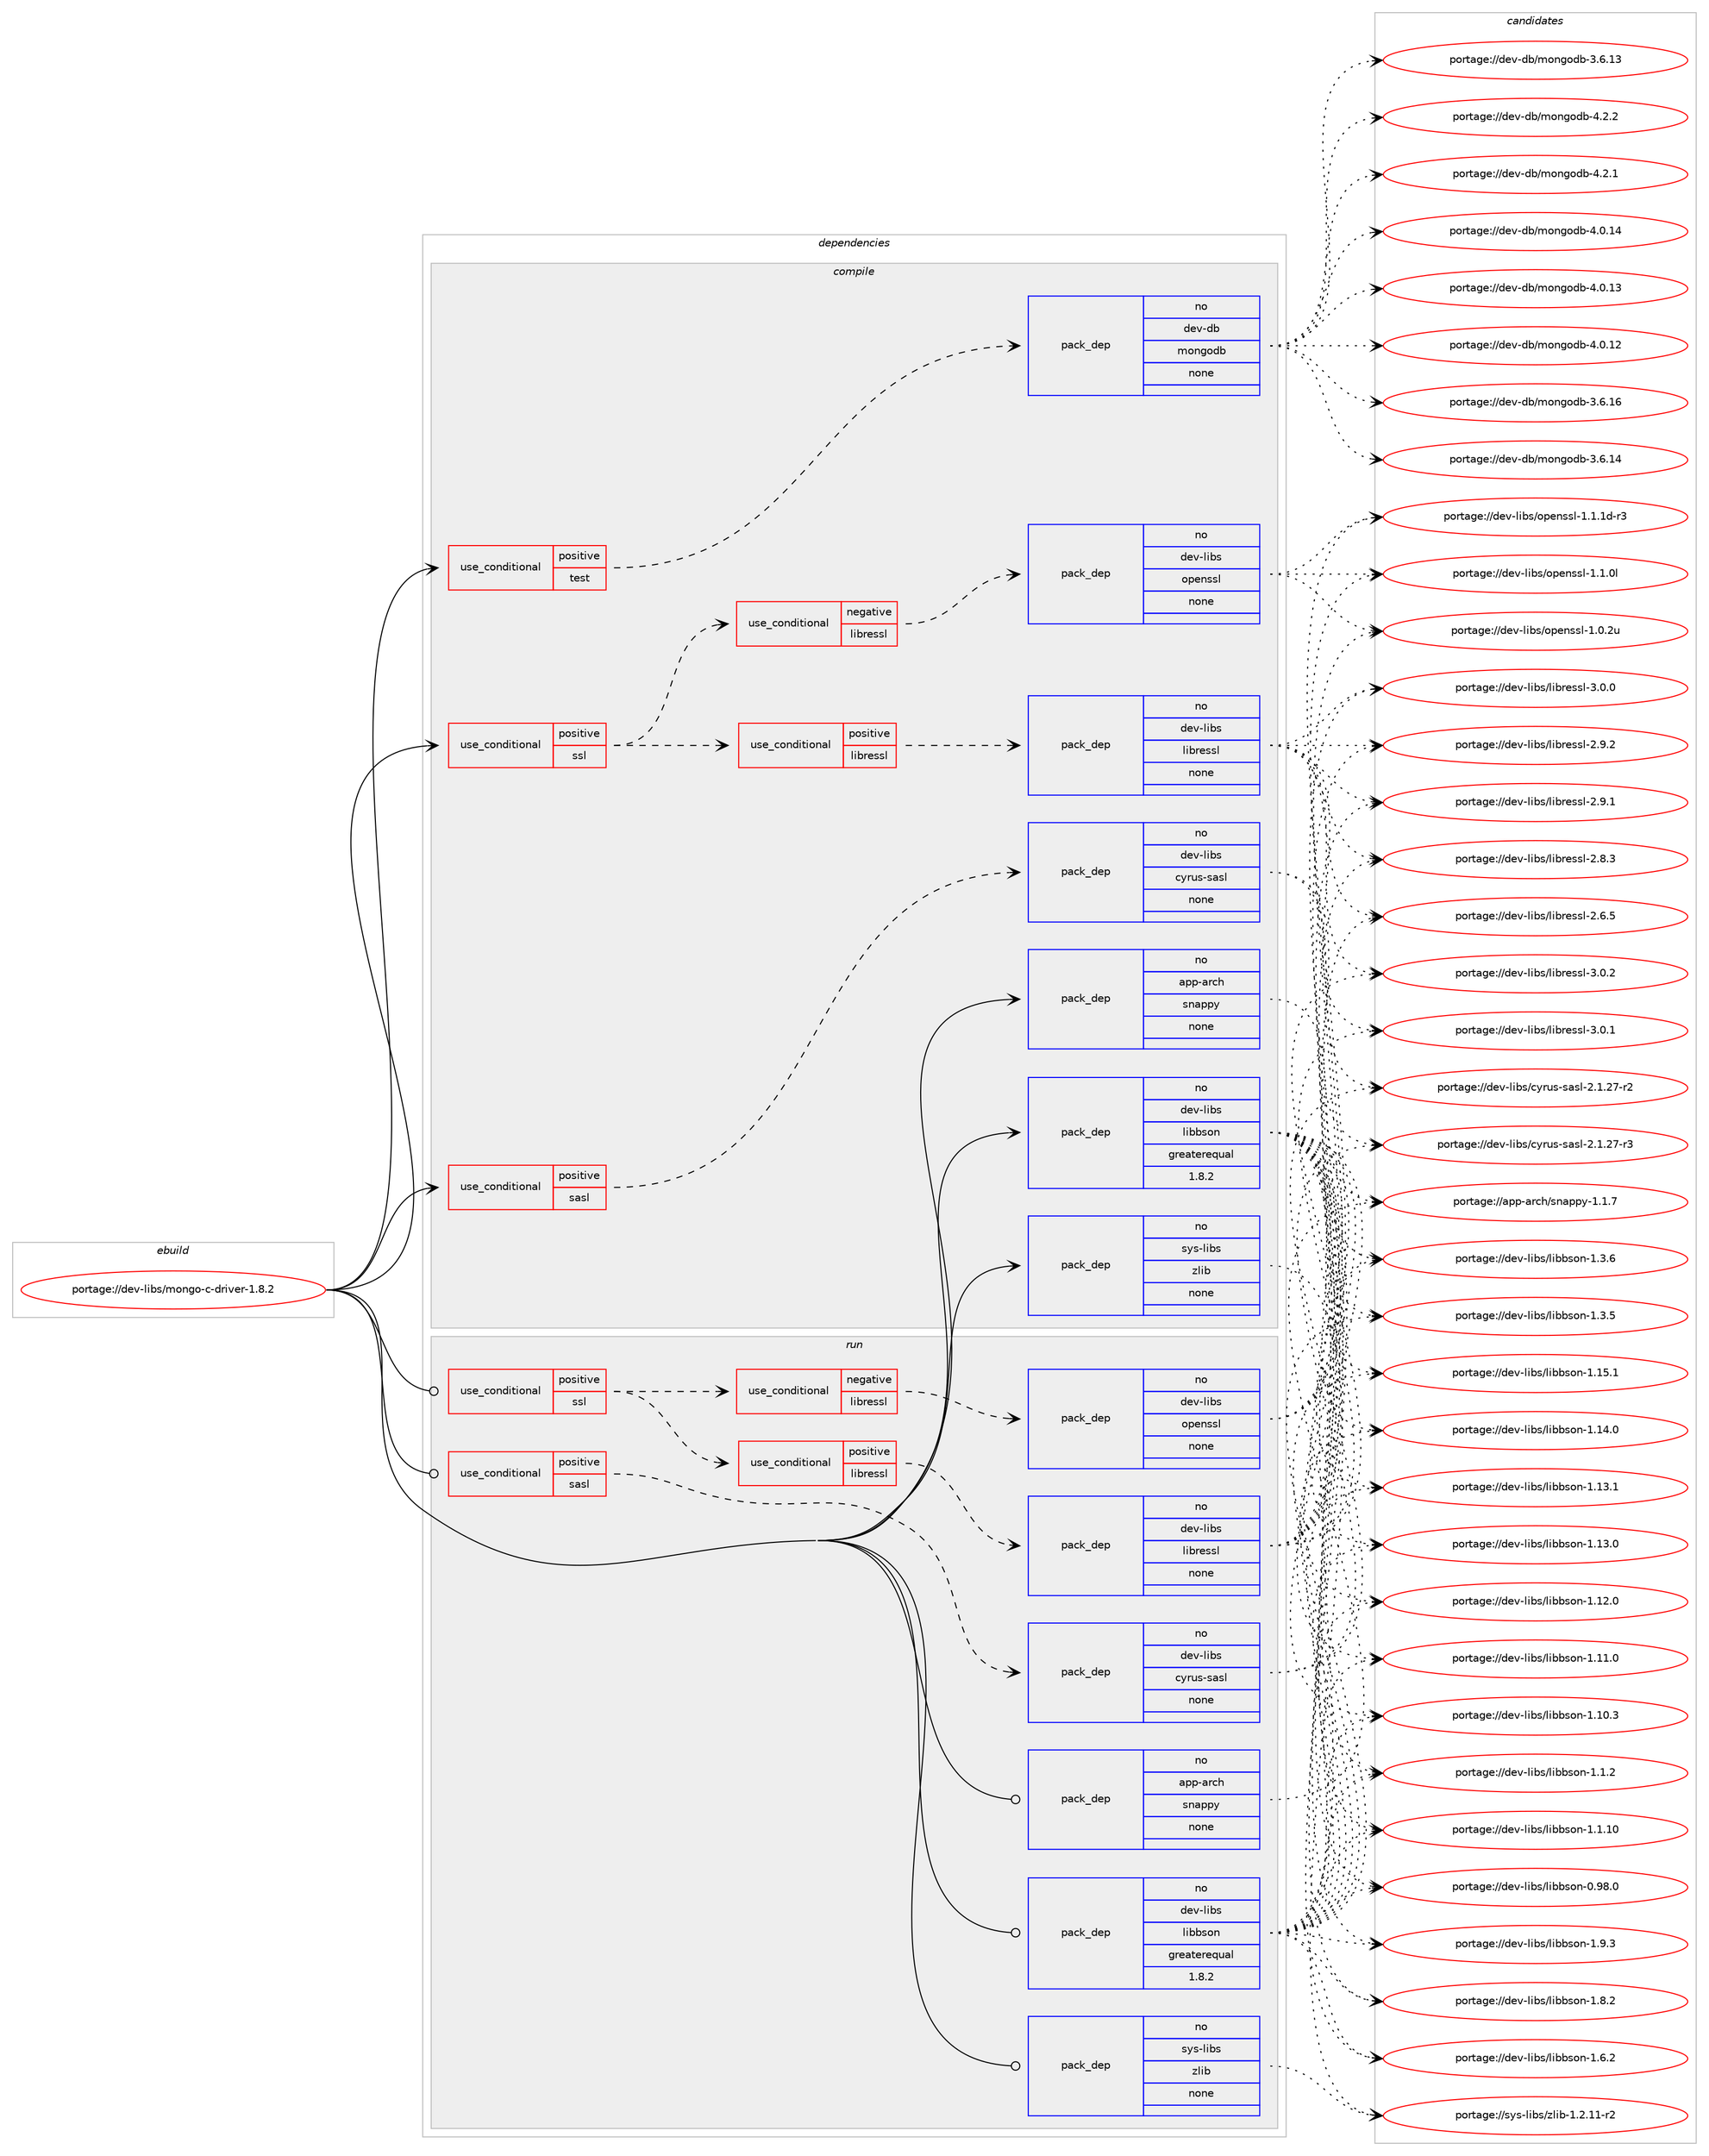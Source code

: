 digraph prolog {

# *************
# Graph options
# *************

newrank=true;
concentrate=true;
compound=true;
graph [rankdir=LR,fontname=Helvetica,fontsize=10,ranksep=1.5];#, ranksep=2.5, nodesep=0.2];
edge  [arrowhead=vee];
node  [fontname=Helvetica,fontsize=10];

# **********
# The ebuild
# **********

subgraph cluster_leftcol {
color=gray;
label=<<i>ebuild</i>>;
id [label="portage://dev-libs/mongo-c-driver-1.8.2", color=red, width=4, href="../dev-libs/mongo-c-driver-1.8.2.svg"];
}

# ****************
# The dependencies
# ****************

subgraph cluster_midcol {
color=gray;
label=<<i>dependencies</i>>;
subgraph cluster_compile {
fillcolor="#eeeeee";
style=filled;
label=<<i>compile</i>>;
subgraph cond124330 {
dependency509145 [label=<<TABLE BORDER="0" CELLBORDER="1" CELLSPACING="0" CELLPADDING="4"><TR><TD ROWSPAN="3" CELLPADDING="10">use_conditional</TD></TR><TR><TD>positive</TD></TR><TR><TD>sasl</TD></TR></TABLE>>, shape=none, color=red];
subgraph pack379623 {
dependency509146 [label=<<TABLE BORDER="0" CELLBORDER="1" CELLSPACING="0" CELLPADDING="4" WIDTH="220"><TR><TD ROWSPAN="6" CELLPADDING="30">pack_dep</TD></TR><TR><TD WIDTH="110">no</TD></TR><TR><TD>dev-libs</TD></TR><TR><TD>cyrus-sasl</TD></TR><TR><TD>none</TD></TR><TR><TD></TD></TR></TABLE>>, shape=none, color=blue];
}
dependency509145:e -> dependency509146:w [weight=20,style="dashed",arrowhead="vee"];
}
id:e -> dependency509145:w [weight=20,style="solid",arrowhead="vee"];
subgraph cond124331 {
dependency509147 [label=<<TABLE BORDER="0" CELLBORDER="1" CELLSPACING="0" CELLPADDING="4"><TR><TD ROWSPAN="3" CELLPADDING="10">use_conditional</TD></TR><TR><TD>positive</TD></TR><TR><TD>ssl</TD></TR></TABLE>>, shape=none, color=red];
subgraph cond124332 {
dependency509148 [label=<<TABLE BORDER="0" CELLBORDER="1" CELLSPACING="0" CELLPADDING="4"><TR><TD ROWSPAN="3" CELLPADDING="10">use_conditional</TD></TR><TR><TD>negative</TD></TR><TR><TD>libressl</TD></TR></TABLE>>, shape=none, color=red];
subgraph pack379624 {
dependency509149 [label=<<TABLE BORDER="0" CELLBORDER="1" CELLSPACING="0" CELLPADDING="4" WIDTH="220"><TR><TD ROWSPAN="6" CELLPADDING="30">pack_dep</TD></TR><TR><TD WIDTH="110">no</TD></TR><TR><TD>dev-libs</TD></TR><TR><TD>openssl</TD></TR><TR><TD>none</TD></TR><TR><TD></TD></TR></TABLE>>, shape=none, color=blue];
}
dependency509148:e -> dependency509149:w [weight=20,style="dashed",arrowhead="vee"];
}
dependency509147:e -> dependency509148:w [weight=20,style="dashed",arrowhead="vee"];
subgraph cond124333 {
dependency509150 [label=<<TABLE BORDER="0" CELLBORDER="1" CELLSPACING="0" CELLPADDING="4"><TR><TD ROWSPAN="3" CELLPADDING="10">use_conditional</TD></TR><TR><TD>positive</TD></TR><TR><TD>libressl</TD></TR></TABLE>>, shape=none, color=red];
subgraph pack379625 {
dependency509151 [label=<<TABLE BORDER="0" CELLBORDER="1" CELLSPACING="0" CELLPADDING="4" WIDTH="220"><TR><TD ROWSPAN="6" CELLPADDING="30">pack_dep</TD></TR><TR><TD WIDTH="110">no</TD></TR><TR><TD>dev-libs</TD></TR><TR><TD>libressl</TD></TR><TR><TD>none</TD></TR><TR><TD></TD></TR></TABLE>>, shape=none, color=blue];
}
dependency509150:e -> dependency509151:w [weight=20,style="dashed",arrowhead="vee"];
}
dependency509147:e -> dependency509150:w [weight=20,style="dashed",arrowhead="vee"];
}
id:e -> dependency509147:w [weight=20,style="solid",arrowhead="vee"];
subgraph cond124334 {
dependency509152 [label=<<TABLE BORDER="0" CELLBORDER="1" CELLSPACING="0" CELLPADDING="4"><TR><TD ROWSPAN="3" CELLPADDING="10">use_conditional</TD></TR><TR><TD>positive</TD></TR><TR><TD>test</TD></TR></TABLE>>, shape=none, color=red];
subgraph pack379626 {
dependency509153 [label=<<TABLE BORDER="0" CELLBORDER="1" CELLSPACING="0" CELLPADDING="4" WIDTH="220"><TR><TD ROWSPAN="6" CELLPADDING="30">pack_dep</TD></TR><TR><TD WIDTH="110">no</TD></TR><TR><TD>dev-db</TD></TR><TR><TD>mongodb</TD></TR><TR><TD>none</TD></TR><TR><TD></TD></TR></TABLE>>, shape=none, color=blue];
}
dependency509152:e -> dependency509153:w [weight=20,style="dashed",arrowhead="vee"];
}
id:e -> dependency509152:w [weight=20,style="solid",arrowhead="vee"];
subgraph pack379627 {
dependency509154 [label=<<TABLE BORDER="0" CELLBORDER="1" CELLSPACING="0" CELLPADDING="4" WIDTH="220"><TR><TD ROWSPAN="6" CELLPADDING="30">pack_dep</TD></TR><TR><TD WIDTH="110">no</TD></TR><TR><TD>app-arch</TD></TR><TR><TD>snappy</TD></TR><TR><TD>none</TD></TR><TR><TD></TD></TR></TABLE>>, shape=none, color=blue];
}
id:e -> dependency509154:w [weight=20,style="solid",arrowhead="vee"];
subgraph pack379628 {
dependency509155 [label=<<TABLE BORDER="0" CELLBORDER="1" CELLSPACING="0" CELLPADDING="4" WIDTH="220"><TR><TD ROWSPAN="6" CELLPADDING="30">pack_dep</TD></TR><TR><TD WIDTH="110">no</TD></TR><TR><TD>dev-libs</TD></TR><TR><TD>libbson</TD></TR><TR><TD>greaterequal</TD></TR><TR><TD>1.8.2</TD></TR></TABLE>>, shape=none, color=blue];
}
id:e -> dependency509155:w [weight=20,style="solid",arrowhead="vee"];
subgraph pack379629 {
dependency509156 [label=<<TABLE BORDER="0" CELLBORDER="1" CELLSPACING="0" CELLPADDING="4" WIDTH="220"><TR><TD ROWSPAN="6" CELLPADDING="30">pack_dep</TD></TR><TR><TD WIDTH="110">no</TD></TR><TR><TD>sys-libs</TD></TR><TR><TD>zlib</TD></TR><TR><TD>none</TD></TR><TR><TD></TD></TR></TABLE>>, shape=none, color=blue];
}
id:e -> dependency509156:w [weight=20,style="solid",arrowhead="vee"];
}
subgraph cluster_compileandrun {
fillcolor="#eeeeee";
style=filled;
label=<<i>compile and run</i>>;
}
subgraph cluster_run {
fillcolor="#eeeeee";
style=filled;
label=<<i>run</i>>;
subgraph cond124335 {
dependency509157 [label=<<TABLE BORDER="0" CELLBORDER="1" CELLSPACING="0" CELLPADDING="4"><TR><TD ROWSPAN="3" CELLPADDING="10">use_conditional</TD></TR><TR><TD>positive</TD></TR><TR><TD>sasl</TD></TR></TABLE>>, shape=none, color=red];
subgraph pack379630 {
dependency509158 [label=<<TABLE BORDER="0" CELLBORDER="1" CELLSPACING="0" CELLPADDING="4" WIDTH="220"><TR><TD ROWSPAN="6" CELLPADDING="30">pack_dep</TD></TR><TR><TD WIDTH="110">no</TD></TR><TR><TD>dev-libs</TD></TR><TR><TD>cyrus-sasl</TD></TR><TR><TD>none</TD></TR><TR><TD></TD></TR></TABLE>>, shape=none, color=blue];
}
dependency509157:e -> dependency509158:w [weight=20,style="dashed",arrowhead="vee"];
}
id:e -> dependency509157:w [weight=20,style="solid",arrowhead="odot"];
subgraph cond124336 {
dependency509159 [label=<<TABLE BORDER="0" CELLBORDER="1" CELLSPACING="0" CELLPADDING="4"><TR><TD ROWSPAN="3" CELLPADDING="10">use_conditional</TD></TR><TR><TD>positive</TD></TR><TR><TD>ssl</TD></TR></TABLE>>, shape=none, color=red];
subgraph cond124337 {
dependency509160 [label=<<TABLE BORDER="0" CELLBORDER="1" CELLSPACING="0" CELLPADDING="4"><TR><TD ROWSPAN="3" CELLPADDING="10">use_conditional</TD></TR><TR><TD>negative</TD></TR><TR><TD>libressl</TD></TR></TABLE>>, shape=none, color=red];
subgraph pack379631 {
dependency509161 [label=<<TABLE BORDER="0" CELLBORDER="1" CELLSPACING="0" CELLPADDING="4" WIDTH="220"><TR><TD ROWSPAN="6" CELLPADDING="30">pack_dep</TD></TR><TR><TD WIDTH="110">no</TD></TR><TR><TD>dev-libs</TD></TR><TR><TD>openssl</TD></TR><TR><TD>none</TD></TR><TR><TD></TD></TR></TABLE>>, shape=none, color=blue];
}
dependency509160:e -> dependency509161:w [weight=20,style="dashed",arrowhead="vee"];
}
dependency509159:e -> dependency509160:w [weight=20,style="dashed",arrowhead="vee"];
subgraph cond124338 {
dependency509162 [label=<<TABLE BORDER="0" CELLBORDER="1" CELLSPACING="0" CELLPADDING="4"><TR><TD ROWSPAN="3" CELLPADDING="10">use_conditional</TD></TR><TR><TD>positive</TD></TR><TR><TD>libressl</TD></TR></TABLE>>, shape=none, color=red];
subgraph pack379632 {
dependency509163 [label=<<TABLE BORDER="0" CELLBORDER="1" CELLSPACING="0" CELLPADDING="4" WIDTH="220"><TR><TD ROWSPAN="6" CELLPADDING="30">pack_dep</TD></TR><TR><TD WIDTH="110">no</TD></TR><TR><TD>dev-libs</TD></TR><TR><TD>libressl</TD></TR><TR><TD>none</TD></TR><TR><TD></TD></TR></TABLE>>, shape=none, color=blue];
}
dependency509162:e -> dependency509163:w [weight=20,style="dashed",arrowhead="vee"];
}
dependency509159:e -> dependency509162:w [weight=20,style="dashed",arrowhead="vee"];
}
id:e -> dependency509159:w [weight=20,style="solid",arrowhead="odot"];
subgraph pack379633 {
dependency509164 [label=<<TABLE BORDER="0" CELLBORDER="1" CELLSPACING="0" CELLPADDING="4" WIDTH="220"><TR><TD ROWSPAN="6" CELLPADDING="30">pack_dep</TD></TR><TR><TD WIDTH="110">no</TD></TR><TR><TD>app-arch</TD></TR><TR><TD>snappy</TD></TR><TR><TD>none</TD></TR><TR><TD></TD></TR></TABLE>>, shape=none, color=blue];
}
id:e -> dependency509164:w [weight=20,style="solid",arrowhead="odot"];
subgraph pack379634 {
dependency509165 [label=<<TABLE BORDER="0" CELLBORDER="1" CELLSPACING="0" CELLPADDING="4" WIDTH="220"><TR><TD ROWSPAN="6" CELLPADDING="30">pack_dep</TD></TR><TR><TD WIDTH="110">no</TD></TR><TR><TD>dev-libs</TD></TR><TR><TD>libbson</TD></TR><TR><TD>greaterequal</TD></TR><TR><TD>1.8.2</TD></TR></TABLE>>, shape=none, color=blue];
}
id:e -> dependency509165:w [weight=20,style="solid",arrowhead="odot"];
subgraph pack379635 {
dependency509166 [label=<<TABLE BORDER="0" CELLBORDER="1" CELLSPACING="0" CELLPADDING="4" WIDTH="220"><TR><TD ROWSPAN="6" CELLPADDING="30">pack_dep</TD></TR><TR><TD WIDTH="110">no</TD></TR><TR><TD>sys-libs</TD></TR><TR><TD>zlib</TD></TR><TR><TD>none</TD></TR><TR><TD></TD></TR></TABLE>>, shape=none, color=blue];
}
id:e -> dependency509166:w [weight=20,style="solid",arrowhead="odot"];
}
}

# **************
# The candidates
# **************

subgraph cluster_choices {
rank=same;
color=gray;
label=<<i>candidates</i>>;

subgraph choice379623 {
color=black;
nodesep=1;
choice100101118451081059811547991211141171154511597115108455046494650554511451 [label="portage://dev-libs/cyrus-sasl-2.1.27-r3", color=red, width=4,href="../dev-libs/cyrus-sasl-2.1.27-r3.svg"];
choice100101118451081059811547991211141171154511597115108455046494650554511450 [label="portage://dev-libs/cyrus-sasl-2.1.27-r2", color=red, width=4,href="../dev-libs/cyrus-sasl-2.1.27-r2.svg"];
dependency509146:e -> choice100101118451081059811547991211141171154511597115108455046494650554511451:w [style=dotted,weight="100"];
dependency509146:e -> choice100101118451081059811547991211141171154511597115108455046494650554511450:w [style=dotted,weight="100"];
}
subgraph choice379624 {
color=black;
nodesep=1;
choice1001011184510810598115471111121011101151151084549464946491004511451 [label="portage://dev-libs/openssl-1.1.1d-r3", color=red, width=4,href="../dev-libs/openssl-1.1.1d-r3.svg"];
choice100101118451081059811547111112101110115115108454946494648108 [label="portage://dev-libs/openssl-1.1.0l", color=red, width=4,href="../dev-libs/openssl-1.1.0l.svg"];
choice100101118451081059811547111112101110115115108454946484650117 [label="portage://dev-libs/openssl-1.0.2u", color=red, width=4,href="../dev-libs/openssl-1.0.2u.svg"];
dependency509149:e -> choice1001011184510810598115471111121011101151151084549464946491004511451:w [style=dotted,weight="100"];
dependency509149:e -> choice100101118451081059811547111112101110115115108454946494648108:w [style=dotted,weight="100"];
dependency509149:e -> choice100101118451081059811547111112101110115115108454946484650117:w [style=dotted,weight="100"];
}
subgraph choice379625 {
color=black;
nodesep=1;
choice10010111845108105981154710810598114101115115108455146484650 [label="portage://dev-libs/libressl-3.0.2", color=red, width=4,href="../dev-libs/libressl-3.0.2.svg"];
choice10010111845108105981154710810598114101115115108455146484649 [label="portage://dev-libs/libressl-3.0.1", color=red, width=4,href="../dev-libs/libressl-3.0.1.svg"];
choice10010111845108105981154710810598114101115115108455146484648 [label="portage://dev-libs/libressl-3.0.0", color=red, width=4,href="../dev-libs/libressl-3.0.0.svg"];
choice10010111845108105981154710810598114101115115108455046574650 [label="portage://dev-libs/libressl-2.9.2", color=red, width=4,href="../dev-libs/libressl-2.9.2.svg"];
choice10010111845108105981154710810598114101115115108455046574649 [label="portage://dev-libs/libressl-2.9.1", color=red, width=4,href="../dev-libs/libressl-2.9.1.svg"];
choice10010111845108105981154710810598114101115115108455046564651 [label="portage://dev-libs/libressl-2.8.3", color=red, width=4,href="../dev-libs/libressl-2.8.3.svg"];
choice10010111845108105981154710810598114101115115108455046544653 [label="portage://dev-libs/libressl-2.6.5", color=red, width=4,href="../dev-libs/libressl-2.6.5.svg"];
dependency509151:e -> choice10010111845108105981154710810598114101115115108455146484650:w [style=dotted,weight="100"];
dependency509151:e -> choice10010111845108105981154710810598114101115115108455146484649:w [style=dotted,weight="100"];
dependency509151:e -> choice10010111845108105981154710810598114101115115108455146484648:w [style=dotted,weight="100"];
dependency509151:e -> choice10010111845108105981154710810598114101115115108455046574650:w [style=dotted,weight="100"];
dependency509151:e -> choice10010111845108105981154710810598114101115115108455046574649:w [style=dotted,weight="100"];
dependency509151:e -> choice10010111845108105981154710810598114101115115108455046564651:w [style=dotted,weight="100"];
dependency509151:e -> choice10010111845108105981154710810598114101115115108455046544653:w [style=dotted,weight="100"];
}
subgraph choice379626 {
color=black;
nodesep=1;
choice10010111845100984710911111010311110098455246504650 [label="portage://dev-db/mongodb-4.2.2", color=red, width=4,href="../dev-db/mongodb-4.2.2.svg"];
choice10010111845100984710911111010311110098455246504649 [label="portage://dev-db/mongodb-4.2.1", color=red, width=4,href="../dev-db/mongodb-4.2.1.svg"];
choice1001011184510098471091111101031111009845524648464952 [label="portage://dev-db/mongodb-4.0.14", color=red, width=4,href="../dev-db/mongodb-4.0.14.svg"];
choice1001011184510098471091111101031111009845524648464951 [label="portage://dev-db/mongodb-4.0.13", color=red, width=4,href="../dev-db/mongodb-4.0.13.svg"];
choice1001011184510098471091111101031111009845524648464950 [label="portage://dev-db/mongodb-4.0.12", color=red, width=4,href="../dev-db/mongodb-4.0.12.svg"];
choice1001011184510098471091111101031111009845514654464954 [label="portage://dev-db/mongodb-3.6.16", color=red, width=4,href="../dev-db/mongodb-3.6.16.svg"];
choice1001011184510098471091111101031111009845514654464952 [label="portage://dev-db/mongodb-3.6.14", color=red, width=4,href="../dev-db/mongodb-3.6.14.svg"];
choice1001011184510098471091111101031111009845514654464951 [label="portage://dev-db/mongodb-3.6.13", color=red, width=4,href="../dev-db/mongodb-3.6.13.svg"];
dependency509153:e -> choice10010111845100984710911111010311110098455246504650:w [style=dotted,weight="100"];
dependency509153:e -> choice10010111845100984710911111010311110098455246504649:w [style=dotted,weight="100"];
dependency509153:e -> choice1001011184510098471091111101031111009845524648464952:w [style=dotted,weight="100"];
dependency509153:e -> choice1001011184510098471091111101031111009845524648464951:w [style=dotted,weight="100"];
dependency509153:e -> choice1001011184510098471091111101031111009845524648464950:w [style=dotted,weight="100"];
dependency509153:e -> choice1001011184510098471091111101031111009845514654464954:w [style=dotted,weight="100"];
dependency509153:e -> choice1001011184510098471091111101031111009845514654464952:w [style=dotted,weight="100"];
dependency509153:e -> choice1001011184510098471091111101031111009845514654464951:w [style=dotted,weight="100"];
}
subgraph choice379627 {
color=black;
nodesep=1;
choice971121124597114991044711511097112112121454946494655 [label="portage://app-arch/snappy-1.1.7", color=red, width=4,href="../app-arch/snappy-1.1.7.svg"];
dependency509154:e -> choice971121124597114991044711511097112112121454946494655:w [style=dotted,weight="100"];
}
subgraph choice379628 {
color=black;
nodesep=1;
choice1001011184510810598115471081059898115111110454946574651 [label="portage://dev-libs/libbson-1.9.3", color=red, width=4,href="../dev-libs/libbson-1.9.3.svg"];
choice1001011184510810598115471081059898115111110454946564650 [label="portage://dev-libs/libbson-1.8.2", color=red, width=4,href="../dev-libs/libbson-1.8.2.svg"];
choice1001011184510810598115471081059898115111110454946544650 [label="portage://dev-libs/libbson-1.6.2", color=red, width=4,href="../dev-libs/libbson-1.6.2.svg"];
choice1001011184510810598115471081059898115111110454946514654 [label="portage://dev-libs/libbson-1.3.6", color=red, width=4,href="../dev-libs/libbson-1.3.6.svg"];
choice1001011184510810598115471081059898115111110454946514653 [label="portage://dev-libs/libbson-1.3.5", color=red, width=4,href="../dev-libs/libbson-1.3.5.svg"];
choice100101118451081059811547108105989811511111045494649534649 [label="portage://dev-libs/libbson-1.15.1", color=red, width=4,href="../dev-libs/libbson-1.15.1.svg"];
choice100101118451081059811547108105989811511111045494649524648 [label="portage://dev-libs/libbson-1.14.0", color=red, width=4,href="../dev-libs/libbson-1.14.0.svg"];
choice100101118451081059811547108105989811511111045494649514649 [label="portage://dev-libs/libbson-1.13.1", color=red, width=4,href="../dev-libs/libbson-1.13.1.svg"];
choice100101118451081059811547108105989811511111045494649514648 [label="portage://dev-libs/libbson-1.13.0", color=red, width=4,href="../dev-libs/libbson-1.13.0.svg"];
choice100101118451081059811547108105989811511111045494649504648 [label="portage://dev-libs/libbson-1.12.0", color=red, width=4,href="../dev-libs/libbson-1.12.0.svg"];
choice100101118451081059811547108105989811511111045494649494648 [label="portage://dev-libs/libbson-1.11.0", color=red, width=4,href="../dev-libs/libbson-1.11.0.svg"];
choice100101118451081059811547108105989811511111045494649484651 [label="portage://dev-libs/libbson-1.10.3", color=red, width=4,href="../dev-libs/libbson-1.10.3.svg"];
choice1001011184510810598115471081059898115111110454946494650 [label="portage://dev-libs/libbson-1.1.2", color=red, width=4,href="../dev-libs/libbson-1.1.2.svg"];
choice100101118451081059811547108105989811511111045494649464948 [label="portage://dev-libs/libbson-1.1.10", color=red, width=4,href="../dev-libs/libbson-1.1.10.svg"];
choice100101118451081059811547108105989811511111045484657564648 [label="portage://dev-libs/libbson-0.98.0", color=red, width=4,href="../dev-libs/libbson-0.98.0.svg"];
dependency509155:e -> choice1001011184510810598115471081059898115111110454946574651:w [style=dotted,weight="100"];
dependency509155:e -> choice1001011184510810598115471081059898115111110454946564650:w [style=dotted,weight="100"];
dependency509155:e -> choice1001011184510810598115471081059898115111110454946544650:w [style=dotted,weight="100"];
dependency509155:e -> choice1001011184510810598115471081059898115111110454946514654:w [style=dotted,weight="100"];
dependency509155:e -> choice1001011184510810598115471081059898115111110454946514653:w [style=dotted,weight="100"];
dependency509155:e -> choice100101118451081059811547108105989811511111045494649534649:w [style=dotted,weight="100"];
dependency509155:e -> choice100101118451081059811547108105989811511111045494649524648:w [style=dotted,weight="100"];
dependency509155:e -> choice100101118451081059811547108105989811511111045494649514649:w [style=dotted,weight="100"];
dependency509155:e -> choice100101118451081059811547108105989811511111045494649514648:w [style=dotted,weight="100"];
dependency509155:e -> choice100101118451081059811547108105989811511111045494649504648:w [style=dotted,weight="100"];
dependency509155:e -> choice100101118451081059811547108105989811511111045494649494648:w [style=dotted,weight="100"];
dependency509155:e -> choice100101118451081059811547108105989811511111045494649484651:w [style=dotted,weight="100"];
dependency509155:e -> choice1001011184510810598115471081059898115111110454946494650:w [style=dotted,weight="100"];
dependency509155:e -> choice100101118451081059811547108105989811511111045494649464948:w [style=dotted,weight="100"];
dependency509155:e -> choice100101118451081059811547108105989811511111045484657564648:w [style=dotted,weight="100"];
}
subgraph choice379629 {
color=black;
nodesep=1;
choice11512111545108105981154712210810598454946504649494511450 [label="portage://sys-libs/zlib-1.2.11-r2", color=red, width=4,href="../sys-libs/zlib-1.2.11-r2.svg"];
dependency509156:e -> choice11512111545108105981154712210810598454946504649494511450:w [style=dotted,weight="100"];
}
subgraph choice379630 {
color=black;
nodesep=1;
choice100101118451081059811547991211141171154511597115108455046494650554511451 [label="portage://dev-libs/cyrus-sasl-2.1.27-r3", color=red, width=4,href="../dev-libs/cyrus-sasl-2.1.27-r3.svg"];
choice100101118451081059811547991211141171154511597115108455046494650554511450 [label="portage://dev-libs/cyrus-sasl-2.1.27-r2", color=red, width=4,href="../dev-libs/cyrus-sasl-2.1.27-r2.svg"];
dependency509158:e -> choice100101118451081059811547991211141171154511597115108455046494650554511451:w [style=dotted,weight="100"];
dependency509158:e -> choice100101118451081059811547991211141171154511597115108455046494650554511450:w [style=dotted,weight="100"];
}
subgraph choice379631 {
color=black;
nodesep=1;
choice1001011184510810598115471111121011101151151084549464946491004511451 [label="portage://dev-libs/openssl-1.1.1d-r3", color=red, width=4,href="../dev-libs/openssl-1.1.1d-r3.svg"];
choice100101118451081059811547111112101110115115108454946494648108 [label="portage://dev-libs/openssl-1.1.0l", color=red, width=4,href="../dev-libs/openssl-1.1.0l.svg"];
choice100101118451081059811547111112101110115115108454946484650117 [label="portage://dev-libs/openssl-1.0.2u", color=red, width=4,href="../dev-libs/openssl-1.0.2u.svg"];
dependency509161:e -> choice1001011184510810598115471111121011101151151084549464946491004511451:w [style=dotted,weight="100"];
dependency509161:e -> choice100101118451081059811547111112101110115115108454946494648108:w [style=dotted,weight="100"];
dependency509161:e -> choice100101118451081059811547111112101110115115108454946484650117:w [style=dotted,weight="100"];
}
subgraph choice379632 {
color=black;
nodesep=1;
choice10010111845108105981154710810598114101115115108455146484650 [label="portage://dev-libs/libressl-3.0.2", color=red, width=4,href="../dev-libs/libressl-3.0.2.svg"];
choice10010111845108105981154710810598114101115115108455146484649 [label="portage://dev-libs/libressl-3.0.1", color=red, width=4,href="../dev-libs/libressl-3.0.1.svg"];
choice10010111845108105981154710810598114101115115108455146484648 [label="portage://dev-libs/libressl-3.0.0", color=red, width=4,href="../dev-libs/libressl-3.0.0.svg"];
choice10010111845108105981154710810598114101115115108455046574650 [label="portage://dev-libs/libressl-2.9.2", color=red, width=4,href="../dev-libs/libressl-2.9.2.svg"];
choice10010111845108105981154710810598114101115115108455046574649 [label="portage://dev-libs/libressl-2.9.1", color=red, width=4,href="../dev-libs/libressl-2.9.1.svg"];
choice10010111845108105981154710810598114101115115108455046564651 [label="portage://dev-libs/libressl-2.8.3", color=red, width=4,href="../dev-libs/libressl-2.8.3.svg"];
choice10010111845108105981154710810598114101115115108455046544653 [label="portage://dev-libs/libressl-2.6.5", color=red, width=4,href="../dev-libs/libressl-2.6.5.svg"];
dependency509163:e -> choice10010111845108105981154710810598114101115115108455146484650:w [style=dotted,weight="100"];
dependency509163:e -> choice10010111845108105981154710810598114101115115108455146484649:w [style=dotted,weight="100"];
dependency509163:e -> choice10010111845108105981154710810598114101115115108455146484648:w [style=dotted,weight="100"];
dependency509163:e -> choice10010111845108105981154710810598114101115115108455046574650:w [style=dotted,weight="100"];
dependency509163:e -> choice10010111845108105981154710810598114101115115108455046574649:w [style=dotted,weight="100"];
dependency509163:e -> choice10010111845108105981154710810598114101115115108455046564651:w [style=dotted,weight="100"];
dependency509163:e -> choice10010111845108105981154710810598114101115115108455046544653:w [style=dotted,weight="100"];
}
subgraph choice379633 {
color=black;
nodesep=1;
choice971121124597114991044711511097112112121454946494655 [label="portage://app-arch/snappy-1.1.7", color=red, width=4,href="../app-arch/snappy-1.1.7.svg"];
dependency509164:e -> choice971121124597114991044711511097112112121454946494655:w [style=dotted,weight="100"];
}
subgraph choice379634 {
color=black;
nodesep=1;
choice1001011184510810598115471081059898115111110454946574651 [label="portage://dev-libs/libbson-1.9.3", color=red, width=4,href="../dev-libs/libbson-1.9.3.svg"];
choice1001011184510810598115471081059898115111110454946564650 [label="portage://dev-libs/libbson-1.8.2", color=red, width=4,href="../dev-libs/libbson-1.8.2.svg"];
choice1001011184510810598115471081059898115111110454946544650 [label="portage://dev-libs/libbson-1.6.2", color=red, width=4,href="../dev-libs/libbson-1.6.2.svg"];
choice1001011184510810598115471081059898115111110454946514654 [label="portage://dev-libs/libbson-1.3.6", color=red, width=4,href="../dev-libs/libbson-1.3.6.svg"];
choice1001011184510810598115471081059898115111110454946514653 [label="portage://dev-libs/libbson-1.3.5", color=red, width=4,href="../dev-libs/libbson-1.3.5.svg"];
choice100101118451081059811547108105989811511111045494649534649 [label="portage://dev-libs/libbson-1.15.1", color=red, width=4,href="../dev-libs/libbson-1.15.1.svg"];
choice100101118451081059811547108105989811511111045494649524648 [label="portage://dev-libs/libbson-1.14.0", color=red, width=4,href="../dev-libs/libbson-1.14.0.svg"];
choice100101118451081059811547108105989811511111045494649514649 [label="portage://dev-libs/libbson-1.13.1", color=red, width=4,href="../dev-libs/libbson-1.13.1.svg"];
choice100101118451081059811547108105989811511111045494649514648 [label="portage://dev-libs/libbson-1.13.0", color=red, width=4,href="../dev-libs/libbson-1.13.0.svg"];
choice100101118451081059811547108105989811511111045494649504648 [label="portage://dev-libs/libbson-1.12.0", color=red, width=4,href="../dev-libs/libbson-1.12.0.svg"];
choice100101118451081059811547108105989811511111045494649494648 [label="portage://dev-libs/libbson-1.11.0", color=red, width=4,href="../dev-libs/libbson-1.11.0.svg"];
choice100101118451081059811547108105989811511111045494649484651 [label="portage://dev-libs/libbson-1.10.3", color=red, width=4,href="../dev-libs/libbson-1.10.3.svg"];
choice1001011184510810598115471081059898115111110454946494650 [label="portage://dev-libs/libbson-1.1.2", color=red, width=4,href="../dev-libs/libbson-1.1.2.svg"];
choice100101118451081059811547108105989811511111045494649464948 [label="portage://dev-libs/libbson-1.1.10", color=red, width=4,href="../dev-libs/libbson-1.1.10.svg"];
choice100101118451081059811547108105989811511111045484657564648 [label="portage://dev-libs/libbson-0.98.0", color=red, width=4,href="../dev-libs/libbson-0.98.0.svg"];
dependency509165:e -> choice1001011184510810598115471081059898115111110454946574651:w [style=dotted,weight="100"];
dependency509165:e -> choice1001011184510810598115471081059898115111110454946564650:w [style=dotted,weight="100"];
dependency509165:e -> choice1001011184510810598115471081059898115111110454946544650:w [style=dotted,weight="100"];
dependency509165:e -> choice1001011184510810598115471081059898115111110454946514654:w [style=dotted,weight="100"];
dependency509165:e -> choice1001011184510810598115471081059898115111110454946514653:w [style=dotted,weight="100"];
dependency509165:e -> choice100101118451081059811547108105989811511111045494649534649:w [style=dotted,weight="100"];
dependency509165:e -> choice100101118451081059811547108105989811511111045494649524648:w [style=dotted,weight="100"];
dependency509165:e -> choice100101118451081059811547108105989811511111045494649514649:w [style=dotted,weight="100"];
dependency509165:e -> choice100101118451081059811547108105989811511111045494649514648:w [style=dotted,weight="100"];
dependency509165:e -> choice100101118451081059811547108105989811511111045494649504648:w [style=dotted,weight="100"];
dependency509165:e -> choice100101118451081059811547108105989811511111045494649494648:w [style=dotted,weight="100"];
dependency509165:e -> choice100101118451081059811547108105989811511111045494649484651:w [style=dotted,weight="100"];
dependency509165:e -> choice1001011184510810598115471081059898115111110454946494650:w [style=dotted,weight="100"];
dependency509165:e -> choice100101118451081059811547108105989811511111045494649464948:w [style=dotted,weight="100"];
dependency509165:e -> choice100101118451081059811547108105989811511111045484657564648:w [style=dotted,weight="100"];
}
subgraph choice379635 {
color=black;
nodesep=1;
choice11512111545108105981154712210810598454946504649494511450 [label="portage://sys-libs/zlib-1.2.11-r2", color=red, width=4,href="../sys-libs/zlib-1.2.11-r2.svg"];
dependency509166:e -> choice11512111545108105981154712210810598454946504649494511450:w [style=dotted,weight="100"];
}
}

}
